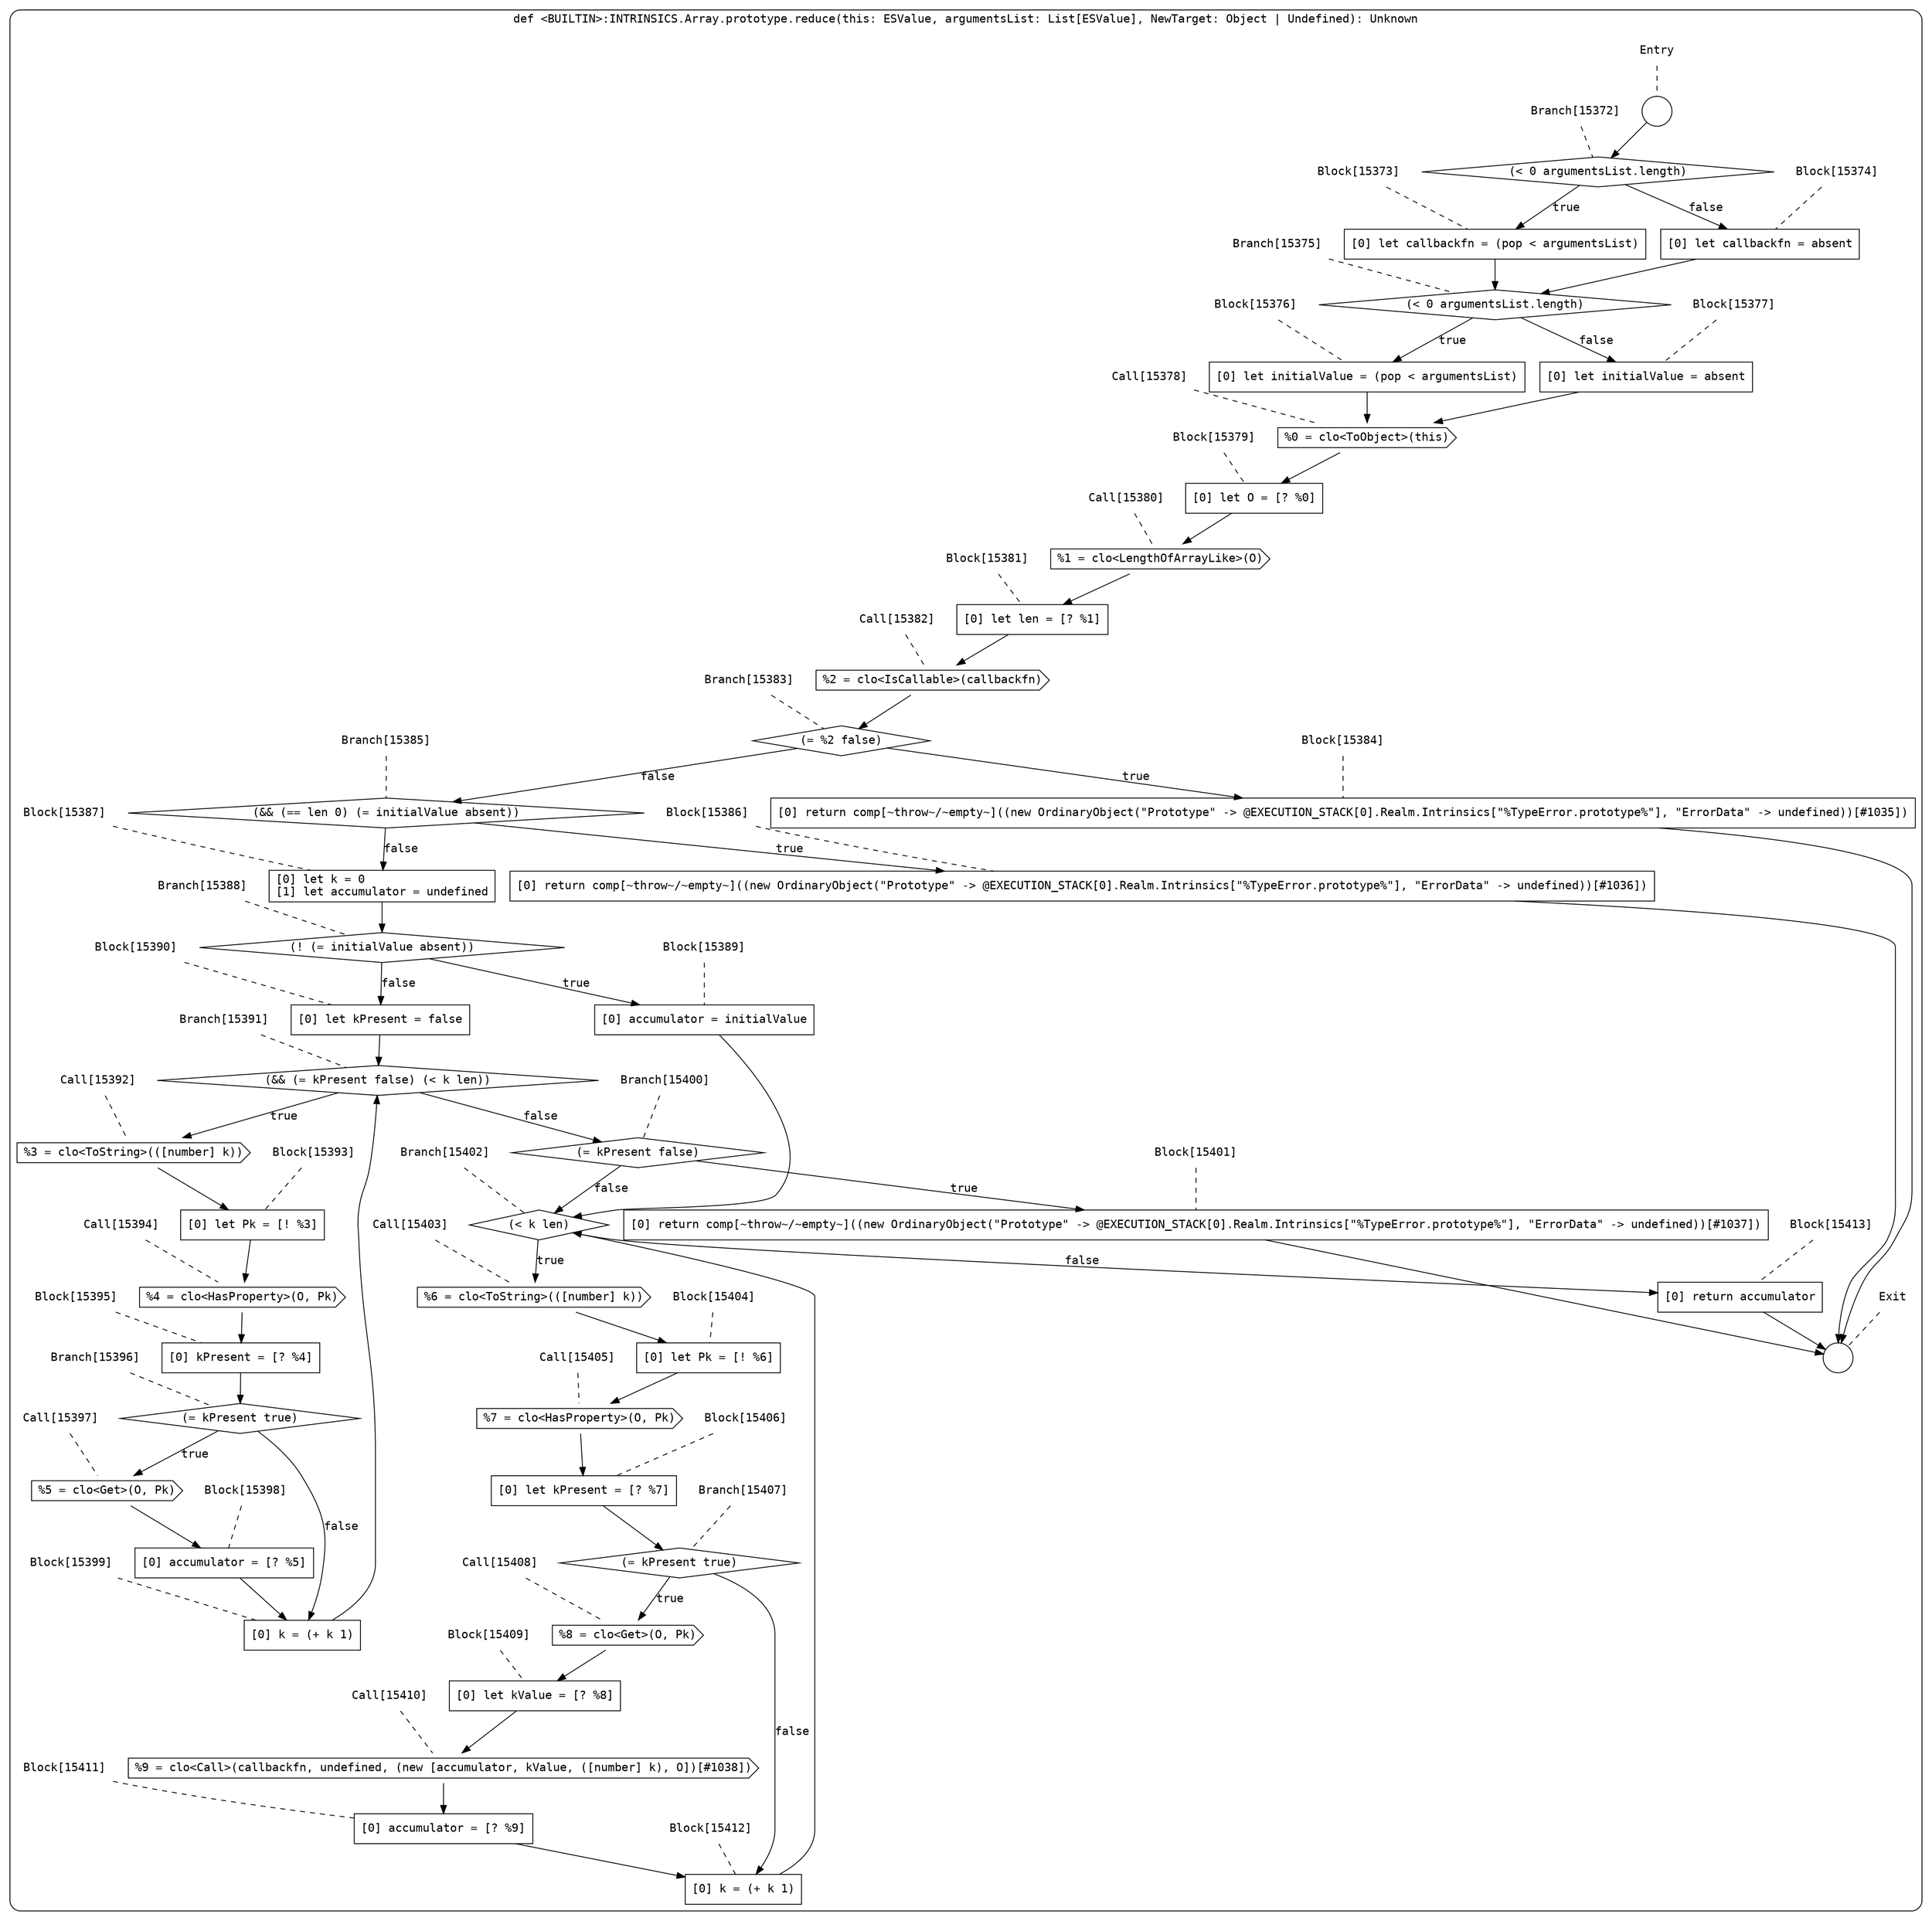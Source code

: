 digraph {
  graph [fontname = "Consolas"]
  node [fontname = "Consolas"]
  edge [fontname = "Consolas"]
  subgraph cluster2366 {
    label = "def <BUILTIN>:INTRINSICS.Array.prototype.reduce(this: ESValue, argumentsList: List[ESValue], NewTarget: Object | Undefined): Unknown"
    style = rounded
    cluster2366_entry_name [shape=none, label=<<font color="black">Entry</font>>]
    cluster2366_entry_name -> cluster2366_entry [arrowhead=none, color="black", style=dashed]
    cluster2366_entry [shape=circle label=" " color="black" fillcolor="white" style=filled]
    cluster2366_entry -> node15372 [color="black"]
    cluster2366_exit_name [shape=none, label=<<font color="black">Exit</font>>]
    cluster2366_exit_name -> cluster2366_exit [arrowhead=none, color="black", style=dashed]
    cluster2366_exit [shape=circle label=" " color="black" fillcolor="white" style=filled]
    node15372_name [shape=none, label=<<font color="black">Branch[15372]</font>>]
    node15372_name -> node15372 [arrowhead=none, color="black", style=dashed]
    node15372 [shape=diamond, label=<<font color="black">(&lt; 0 argumentsList.length)</font>> color="black" fillcolor="white", style=filled]
    node15372 -> node15373 [label=<<font color="black">true</font>> color="black"]
    node15372 -> node15374 [label=<<font color="black">false</font>> color="black"]
    node15373_name [shape=none, label=<<font color="black">Block[15373]</font>>]
    node15373_name -> node15373 [arrowhead=none, color="black", style=dashed]
    node15373 [shape=box, label=<<font color="black">[0] let callbackfn = (pop &lt; argumentsList)<BR ALIGN="LEFT"/></font>> color="black" fillcolor="white", style=filled]
    node15373 -> node15375 [color="black"]
    node15374_name [shape=none, label=<<font color="black">Block[15374]</font>>]
    node15374_name -> node15374 [arrowhead=none, color="black", style=dashed]
    node15374 [shape=box, label=<<font color="black">[0] let callbackfn = absent<BR ALIGN="LEFT"/></font>> color="black" fillcolor="white", style=filled]
    node15374 -> node15375 [color="black"]
    node15375_name [shape=none, label=<<font color="black">Branch[15375]</font>>]
    node15375_name -> node15375 [arrowhead=none, color="black", style=dashed]
    node15375 [shape=diamond, label=<<font color="black">(&lt; 0 argumentsList.length)</font>> color="black" fillcolor="white", style=filled]
    node15375 -> node15376 [label=<<font color="black">true</font>> color="black"]
    node15375 -> node15377 [label=<<font color="black">false</font>> color="black"]
    node15376_name [shape=none, label=<<font color="black">Block[15376]</font>>]
    node15376_name -> node15376 [arrowhead=none, color="black", style=dashed]
    node15376 [shape=box, label=<<font color="black">[0] let initialValue = (pop &lt; argumentsList)<BR ALIGN="LEFT"/></font>> color="black" fillcolor="white", style=filled]
    node15376 -> node15378 [color="black"]
    node15377_name [shape=none, label=<<font color="black">Block[15377]</font>>]
    node15377_name -> node15377 [arrowhead=none, color="black", style=dashed]
    node15377 [shape=box, label=<<font color="black">[0] let initialValue = absent<BR ALIGN="LEFT"/></font>> color="black" fillcolor="white", style=filled]
    node15377 -> node15378 [color="black"]
    node15378_name [shape=none, label=<<font color="black">Call[15378]</font>>]
    node15378_name -> node15378 [arrowhead=none, color="black", style=dashed]
    node15378 [shape=cds, label=<<font color="black">%0 = clo&lt;ToObject&gt;(this)</font>> color="black" fillcolor="white", style=filled]
    node15378 -> node15379 [color="black"]
    node15379_name [shape=none, label=<<font color="black">Block[15379]</font>>]
    node15379_name -> node15379 [arrowhead=none, color="black", style=dashed]
    node15379 [shape=box, label=<<font color="black">[0] let O = [? %0]<BR ALIGN="LEFT"/></font>> color="black" fillcolor="white", style=filled]
    node15379 -> node15380 [color="black"]
    node15380_name [shape=none, label=<<font color="black">Call[15380]</font>>]
    node15380_name -> node15380 [arrowhead=none, color="black", style=dashed]
    node15380 [shape=cds, label=<<font color="black">%1 = clo&lt;LengthOfArrayLike&gt;(O)</font>> color="black" fillcolor="white", style=filled]
    node15380 -> node15381 [color="black"]
    node15381_name [shape=none, label=<<font color="black">Block[15381]</font>>]
    node15381_name -> node15381 [arrowhead=none, color="black", style=dashed]
    node15381 [shape=box, label=<<font color="black">[0] let len = [? %1]<BR ALIGN="LEFT"/></font>> color="black" fillcolor="white", style=filled]
    node15381 -> node15382 [color="black"]
    node15382_name [shape=none, label=<<font color="black">Call[15382]</font>>]
    node15382_name -> node15382 [arrowhead=none, color="black", style=dashed]
    node15382 [shape=cds, label=<<font color="black">%2 = clo&lt;IsCallable&gt;(callbackfn)</font>> color="black" fillcolor="white", style=filled]
    node15382 -> node15383 [color="black"]
    node15383_name [shape=none, label=<<font color="black">Branch[15383]</font>>]
    node15383_name -> node15383 [arrowhead=none, color="black", style=dashed]
    node15383 [shape=diamond, label=<<font color="black">(= %2 false)</font>> color="black" fillcolor="white", style=filled]
    node15383 -> node15384 [label=<<font color="black">true</font>> color="black"]
    node15383 -> node15385 [label=<<font color="black">false</font>> color="black"]
    node15384_name [shape=none, label=<<font color="black">Block[15384]</font>>]
    node15384_name -> node15384 [arrowhead=none, color="black", style=dashed]
    node15384 [shape=box, label=<<font color="black">[0] return comp[~throw~/~empty~]((new OrdinaryObject(&quot;Prototype&quot; -&gt; @EXECUTION_STACK[0].Realm.Intrinsics[&quot;%TypeError.prototype%&quot;], &quot;ErrorData&quot; -&gt; undefined))[#1035])<BR ALIGN="LEFT"/></font>> color="black" fillcolor="white", style=filled]
    node15384 -> cluster2366_exit [color="black"]
    node15385_name [shape=none, label=<<font color="black">Branch[15385]</font>>]
    node15385_name -> node15385 [arrowhead=none, color="black", style=dashed]
    node15385 [shape=diamond, label=<<font color="black">(&amp;&amp; (== len 0) (= initialValue absent))</font>> color="black" fillcolor="white", style=filled]
    node15385 -> node15386 [label=<<font color="black">true</font>> color="black"]
    node15385 -> node15387 [label=<<font color="black">false</font>> color="black"]
    node15386_name [shape=none, label=<<font color="black">Block[15386]</font>>]
    node15386_name -> node15386 [arrowhead=none, color="black", style=dashed]
    node15386 [shape=box, label=<<font color="black">[0] return comp[~throw~/~empty~]((new OrdinaryObject(&quot;Prototype&quot; -&gt; @EXECUTION_STACK[0].Realm.Intrinsics[&quot;%TypeError.prototype%&quot;], &quot;ErrorData&quot; -&gt; undefined))[#1036])<BR ALIGN="LEFT"/></font>> color="black" fillcolor="white", style=filled]
    node15386 -> cluster2366_exit [color="black"]
    node15387_name [shape=none, label=<<font color="black">Block[15387]</font>>]
    node15387_name -> node15387 [arrowhead=none, color="black", style=dashed]
    node15387 [shape=box, label=<<font color="black">[0] let k = 0<BR ALIGN="LEFT"/>[1] let accumulator = undefined<BR ALIGN="LEFT"/></font>> color="black" fillcolor="white", style=filled]
    node15387 -> node15388 [color="black"]
    node15388_name [shape=none, label=<<font color="black">Branch[15388]</font>>]
    node15388_name -> node15388 [arrowhead=none, color="black", style=dashed]
    node15388 [shape=diamond, label=<<font color="black">(! (= initialValue absent))</font>> color="black" fillcolor="white", style=filled]
    node15388 -> node15389 [label=<<font color="black">true</font>> color="black"]
    node15388 -> node15390 [label=<<font color="black">false</font>> color="black"]
    node15389_name [shape=none, label=<<font color="black">Block[15389]</font>>]
    node15389_name -> node15389 [arrowhead=none, color="black", style=dashed]
    node15389 [shape=box, label=<<font color="black">[0] accumulator = initialValue<BR ALIGN="LEFT"/></font>> color="black" fillcolor="white", style=filled]
    node15389 -> node15402 [color="black"]
    node15390_name [shape=none, label=<<font color="black">Block[15390]</font>>]
    node15390_name -> node15390 [arrowhead=none, color="black", style=dashed]
    node15390 [shape=box, label=<<font color="black">[0] let kPresent = false<BR ALIGN="LEFT"/></font>> color="black" fillcolor="white", style=filled]
    node15390 -> node15391 [color="black"]
    node15402_name [shape=none, label=<<font color="black">Branch[15402]</font>>]
    node15402_name -> node15402 [arrowhead=none, color="black", style=dashed]
    node15402 [shape=diamond, label=<<font color="black">(&lt; k len)</font>> color="black" fillcolor="white", style=filled]
    node15402 -> node15403 [label=<<font color="black">true</font>> color="black"]
    node15402 -> node15413 [label=<<font color="black">false</font>> color="black"]
    node15391_name [shape=none, label=<<font color="black">Branch[15391]</font>>]
    node15391_name -> node15391 [arrowhead=none, color="black", style=dashed]
    node15391 [shape=diamond, label=<<font color="black">(&amp;&amp; (= kPresent false) (&lt; k len))</font>> color="black" fillcolor="white", style=filled]
    node15391 -> node15392 [label=<<font color="black">true</font>> color="black"]
    node15391 -> node15400 [label=<<font color="black">false</font>> color="black"]
    node15403_name [shape=none, label=<<font color="black">Call[15403]</font>>]
    node15403_name -> node15403 [arrowhead=none, color="black", style=dashed]
    node15403 [shape=cds, label=<<font color="black">%6 = clo&lt;ToString&gt;(([number] k))</font>> color="black" fillcolor="white", style=filled]
    node15403 -> node15404 [color="black"]
    node15413_name [shape=none, label=<<font color="black">Block[15413]</font>>]
    node15413_name -> node15413 [arrowhead=none, color="black", style=dashed]
    node15413 [shape=box, label=<<font color="black">[0] return accumulator<BR ALIGN="LEFT"/></font>> color="black" fillcolor="white", style=filled]
    node15413 -> cluster2366_exit [color="black"]
    node15392_name [shape=none, label=<<font color="black">Call[15392]</font>>]
    node15392_name -> node15392 [arrowhead=none, color="black", style=dashed]
    node15392 [shape=cds, label=<<font color="black">%3 = clo&lt;ToString&gt;(([number] k))</font>> color="black" fillcolor="white", style=filled]
    node15392 -> node15393 [color="black"]
    node15400_name [shape=none, label=<<font color="black">Branch[15400]</font>>]
    node15400_name -> node15400 [arrowhead=none, color="black", style=dashed]
    node15400 [shape=diamond, label=<<font color="black">(= kPresent false)</font>> color="black" fillcolor="white", style=filled]
    node15400 -> node15401 [label=<<font color="black">true</font>> color="black"]
    node15400 -> node15402 [label=<<font color="black">false</font>> color="black"]
    node15404_name [shape=none, label=<<font color="black">Block[15404]</font>>]
    node15404_name -> node15404 [arrowhead=none, color="black", style=dashed]
    node15404 [shape=box, label=<<font color="black">[0] let Pk = [! %6]<BR ALIGN="LEFT"/></font>> color="black" fillcolor="white", style=filled]
    node15404 -> node15405 [color="black"]
    node15393_name [shape=none, label=<<font color="black">Block[15393]</font>>]
    node15393_name -> node15393 [arrowhead=none, color="black", style=dashed]
    node15393 [shape=box, label=<<font color="black">[0] let Pk = [! %3]<BR ALIGN="LEFT"/></font>> color="black" fillcolor="white", style=filled]
    node15393 -> node15394 [color="black"]
    node15401_name [shape=none, label=<<font color="black">Block[15401]</font>>]
    node15401_name -> node15401 [arrowhead=none, color="black", style=dashed]
    node15401 [shape=box, label=<<font color="black">[0] return comp[~throw~/~empty~]((new OrdinaryObject(&quot;Prototype&quot; -&gt; @EXECUTION_STACK[0].Realm.Intrinsics[&quot;%TypeError.prototype%&quot;], &quot;ErrorData&quot; -&gt; undefined))[#1037])<BR ALIGN="LEFT"/></font>> color="black" fillcolor="white", style=filled]
    node15401 -> cluster2366_exit [color="black"]
    node15405_name [shape=none, label=<<font color="black">Call[15405]</font>>]
    node15405_name -> node15405 [arrowhead=none, color="black", style=dashed]
    node15405 [shape=cds, label=<<font color="black">%7 = clo&lt;HasProperty&gt;(O, Pk)</font>> color="black" fillcolor="white", style=filled]
    node15405 -> node15406 [color="black"]
    node15394_name [shape=none, label=<<font color="black">Call[15394]</font>>]
    node15394_name -> node15394 [arrowhead=none, color="black", style=dashed]
    node15394 [shape=cds, label=<<font color="black">%4 = clo&lt;HasProperty&gt;(O, Pk)</font>> color="black" fillcolor="white", style=filled]
    node15394 -> node15395 [color="black"]
    node15406_name [shape=none, label=<<font color="black">Block[15406]</font>>]
    node15406_name -> node15406 [arrowhead=none, color="black", style=dashed]
    node15406 [shape=box, label=<<font color="black">[0] let kPresent = [? %7]<BR ALIGN="LEFT"/></font>> color="black" fillcolor="white", style=filled]
    node15406 -> node15407 [color="black"]
    node15395_name [shape=none, label=<<font color="black">Block[15395]</font>>]
    node15395_name -> node15395 [arrowhead=none, color="black", style=dashed]
    node15395 [shape=box, label=<<font color="black">[0] kPresent = [? %4]<BR ALIGN="LEFT"/></font>> color="black" fillcolor="white", style=filled]
    node15395 -> node15396 [color="black"]
    node15407_name [shape=none, label=<<font color="black">Branch[15407]</font>>]
    node15407_name -> node15407 [arrowhead=none, color="black", style=dashed]
    node15407 [shape=diamond, label=<<font color="black">(= kPresent true)</font>> color="black" fillcolor="white", style=filled]
    node15407 -> node15408 [label=<<font color="black">true</font>> color="black"]
    node15407 -> node15412 [label=<<font color="black">false</font>> color="black"]
    node15396_name [shape=none, label=<<font color="black">Branch[15396]</font>>]
    node15396_name -> node15396 [arrowhead=none, color="black", style=dashed]
    node15396 [shape=diamond, label=<<font color="black">(= kPresent true)</font>> color="black" fillcolor="white", style=filled]
    node15396 -> node15397 [label=<<font color="black">true</font>> color="black"]
    node15396 -> node15399 [label=<<font color="black">false</font>> color="black"]
    node15408_name [shape=none, label=<<font color="black">Call[15408]</font>>]
    node15408_name -> node15408 [arrowhead=none, color="black", style=dashed]
    node15408 [shape=cds, label=<<font color="black">%8 = clo&lt;Get&gt;(O, Pk)</font>> color="black" fillcolor="white", style=filled]
    node15408 -> node15409 [color="black"]
    node15412_name [shape=none, label=<<font color="black">Block[15412]</font>>]
    node15412_name -> node15412 [arrowhead=none, color="black", style=dashed]
    node15412 [shape=box, label=<<font color="black">[0] k = (+ k 1)<BR ALIGN="LEFT"/></font>> color="black" fillcolor="white", style=filled]
    node15412 -> node15402 [color="black"]
    node15397_name [shape=none, label=<<font color="black">Call[15397]</font>>]
    node15397_name -> node15397 [arrowhead=none, color="black", style=dashed]
    node15397 [shape=cds, label=<<font color="black">%5 = clo&lt;Get&gt;(O, Pk)</font>> color="black" fillcolor="white", style=filled]
    node15397 -> node15398 [color="black"]
    node15399_name [shape=none, label=<<font color="black">Block[15399]</font>>]
    node15399_name -> node15399 [arrowhead=none, color="black", style=dashed]
    node15399 [shape=box, label=<<font color="black">[0] k = (+ k 1)<BR ALIGN="LEFT"/></font>> color="black" fillcolor="white", style=filled]
    node15399 -> node15391 [color="black"]
    node15409_name [shape=none, label=<<font color="black">Block[15409]</font>>]
    node15409_name -> node15409 [arrowhead=none, color="black", style=dashed]
    node15409 [shape=box, label=<<font color="black">[0] let kValue = [? %8]<BR ALIGN="LEFT"/></font>> color="black" fillcolor="white", style=filled]
    node15409 -> node15410 [color="black"]
    node15398_name [shape=none, label=<<font color="black">Block[15398]</font>>]
    node15398_name -> node15398 [arrowhead=none, color="black", style=dashed]
    node15398 [shape=box, label=<<font color="black">[0] accumulator = [? %5]<BR ALIGN="LEFT"/></font>> color="black" fillcolor="white", style=filled]
    node15398 -> node15399 [color="black"]
    node15410_name [shape=none, label=<<font color="black">Call[15410]</font>>]
    node15410_name -> node15410 [arrowhead=none, color="black", style=dashed]
    node15410 [shape=cds, label=<<font color="black">%9 = clo&lt;Call&gt;(callbackfn, undefined, (new [accumulator, kValue, ([number] k), O])[#1038])</font>> color="black" fillcolor="white", style=filled]
    node15410 -> node15411 [color="black"]
    node15411_name [shape=none, label=<<font color="black">Block[15411]</font>>]
    node15411_name -> node15411 [arrowhead=none, color="black", style=dashed]
    node15411 [shape=box, label=<<font color="black">[0] accumulator = [? %9]<BR ALIGN="LEFT"/></font>> color="black" fillcolor="white", style=filled]
    node15411 -> node15412 [color="black"]
  }
}